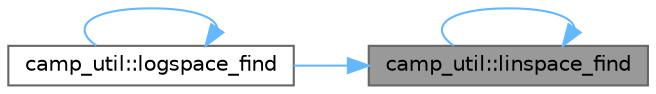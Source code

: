 digraph "camp_util::linspace_find"
{
 // LATEX_PDF_SIZE
  bgcolor="transparent";
  edge [fontname=Helvetica,fontsize=10,labelfontname=Helvetica,labelfontsize=10];
  node [fontname=Helvetica,fontsize=10,shape=box,height=0.2,width=0.4];
  rankdir="RL";
  Node1 [label="camp_util::linspace_find",height=0.2,width=0.4,color="gray40", fillcolor="grey60", style="filled", fontcolor="black",tooltip="Find the position of a real number in a 1D linear array."];
  Node1 -> Node1 [dir="back",color="steelblue1",style="solid"];
  Node1 -> Node2 [dir="back",color="steelblue1",style="solid"];
  Node2 [label="camp_util::logspace_find",height=0.2,width=0.4,color="grey40", fillcolor="white", style="filled",URL="$namespacecamp__util.html#a93a495ba49b1eb41fa119ebdfa684db3",tooltip="Find the position of a real number in a 1D logarithmic array."];
  Node2 -> Node2 [dir="back",color="steelblue1",style="solid"];
}
